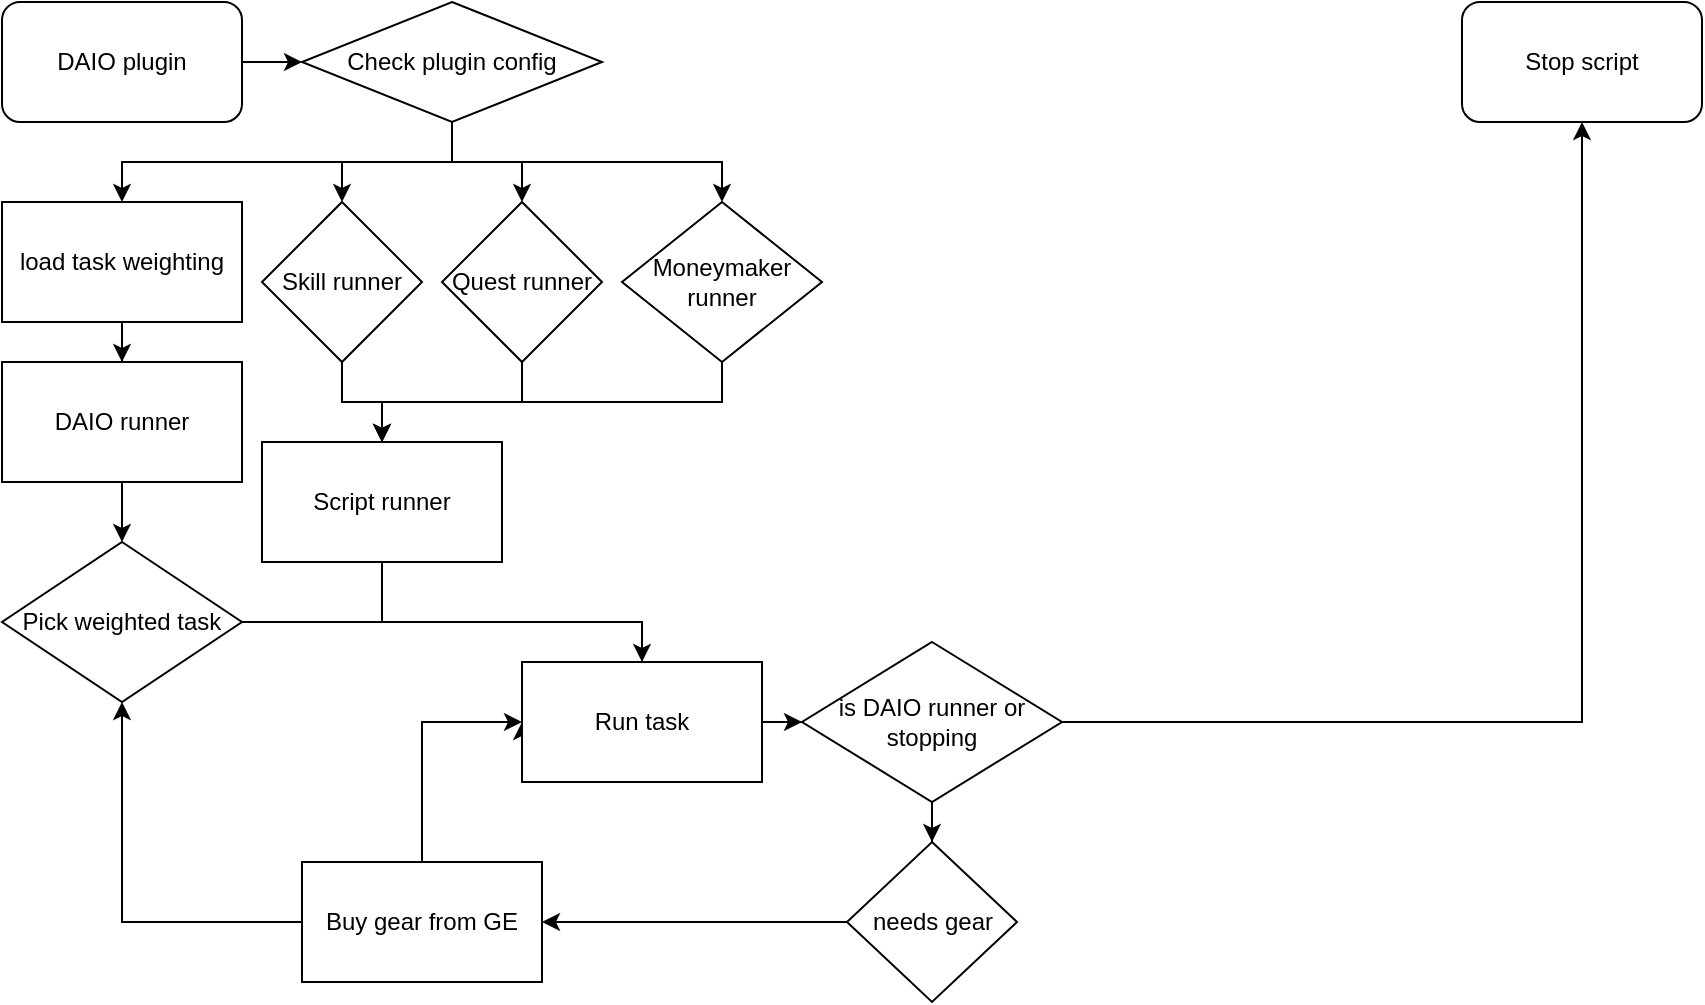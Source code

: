 <mxfile version="21.1.2" type="github">
  <diagram name="Page-1" id="x2y2_aXuHSjhL3LbNnaO">
    <mxGraphModel dx="2714" dy="527" grid="1" gridSize="10" guides="1" tooltips="1" connect="1" arrows="1" fold="1" page="1" pageScale="1" pageWidth="850" pageHeight="1100" math="0" shadow="0">
      <root>
        <mxCell id="0" />
        <mxCell id="1" parent="0" />
        <mxCell id="KNn14G8wZVFXkZip1UnD-5" style="edgeStyle=orthogonalEdgeStyle;rounded=0;orthogonalLoop=1;jettySize=auto;html=1;exitX=1;exitY=0.5;exitDx=0;exitDy=0;" parent="1" source="KNn14G8wZVFXkZip1UnD-2" target="KNn14G8wZVFXkZip1UnD-4" edge="1">
          <mxGeometry relative="1" as="geometry" />
        </mxCell>
        <mxCell id="KNn14G8wZVFXkZip1UnD-2" value="DAIO plugin" style="rounded=1;whiteSpace=wrap;html=1;" parent="1" vertex="1">
          <mxGeometry width="120" height="60" as="geometry" />
        </mxCell>
        <mxCell id="2mqaQFqwIHnYDPSEtiSm-3" style="edgeStyle=orthogonalEdgeStyle;rounded=0;orthogonalLoop=1;jettySize=auto;html=1;" edge="1" parent="1" source="KNn14G8wZVFXkZip1UnD-4" target="2mqaQFqwIHnYDPSEtiSm-1">
          <mxGeometry relative="1" as="geometry">
            <Array as="points">
              <mxPoint x="225" y="80" />
              <mxPoint x="60" y="80" />
            </Array>
          </mxGeometry>
        </mxCell>
        <mxCell id="2mqaQFqwIHnYDPSEtiSm-24" style="edgeStyle=orthogonalEdgeStyle;rounded=0;orthogonalLoop=1;jettySize=auto;html=1;" edge="1" parent="1" source="KNn14G8wZVFXkZip1UnD-4" target="2mqaQFqwIHnYDPSEtiSm-18">
          <mxGeometry relative="1" as="geometry" />
        </mxCell>
        <mxCell id="2mqaQFqwIHnYDPSEtiSm-25" style="edgeStyle=orthogonalEdgeStyle;rounded=0;orthogonalLoop=1;jettySize=auto;html=1;" edge="1" parent="1" source="KNn14G8wZVFXkZip1UnD-4" target="2mqaQFqwIHnYDPSEtiSm-19">
          <mxGeometry relative="1" as="geometry" />
        </mxCell>
        <mxCell id="2mqaQFqwIHnYDPSEtiSm-26" style="edgeStyle=orthogonalEdgeStyle;rounded=0;orthogonalLoop=1;jettySize=auto;html=1;" edge="1" parent="1" source="KNn14G8wZVFXkZip1UnD-4" target="2mqaQFqwIHnYDPSEtiSm-23">
          <mxGeometry relative="1" as="geometry">
            <Array as="points">
              <mxPoint x="225" y="80" />
              <mxPoint x="360" y="80" />
            </Array>
          </mxGeometry>
        </mxCell>
        <mxCell id="KNn14G8wZVFXkZip1UnD-4" value="Check plugin config" style="rhombus;whiteSpace=wrap;html=1;" parent="1" vertex="1">
          <mxGeometry x="150" width="150" height="60" as="geometry" />
        </mxCell>
        <mxCell id="KNn14G8wZVFXkZip1UnD-16" style="edgeStyle=orthogonalEdgeStyle;rounded=0;orthogonalLoop=1;jettySize=auto;html=1;" parent="1" source="KNn14G8wZVFXkZip1UnD-6" target="KNn14G8wZVFXkZip1UnD-15" edge="1">
          <mxGeometry relative="1" as="geometry" />
        </mxCell>
        <mxCell id="KNn14G8wZVFXkZip1UnD-6" value="DAIO runner" style="rounded=0;whiteSpace=wrap;html=1;" parent="1" vertex="1">
          <mxGeometry y="180" width="120" height="60" as="geometry" />
        </mxCell>
        <mxCell id="KNn14G8wZVFXkZip1UnD-22" style="edgeStyle=orthogonalEdgeStyle;rounded=0;orthogonalLoop=1;jettySize=auto;html=1;entryX=0;entryY=0.5;entryDx=0;entryDy=0;" parent="1" source="KNn14G8wZVFXkZip1UnD-15" target="KNn14G8wZVFXkZip1UnD-17" edge="1">
          <mxGeometry relative="1" as="geometry">
            <Array as="points">
              <mxPoint x="320" y="310" />
              <mxPoint x="320" y="390" />
            </Array>
          </mxGeometry>
        </mxCell>
        <mxCell id="KNn14G8wZVFXkZip1UnD-15" value="Pick weighted task" style="rhombus;whiteSpace=wrap;html=1;" parent="1" vertex="1">
          <mxGeometry y="270" width="120" height="80" as="geometry" />
        </mxCell>
        <mxCell id="KNn14G8wZVFXkZip1UnD-24" style="edgeStyle=orthogonalEdgeStyle;rounded=0;orthogonalLoop=1;jettySize=auto;html=1;" parent="1" source="KNn14G8wZVFXkZip1UnD-17" target="2mqaQFqwIHnYDPSEtiSm-4" edge="1">
          <mxGeometry relative="1" as="geometry">
            <mxPoint x="320" y="470" as="targetPoint" />
          </mxGeometry>
        </mxCell>
        <mxCell id="KNn14G8wZVFXkZip1UnD-17" value="Run task" style="rounded=0;whiteSpace=wrap;html=1;" parent="1" vertex="1">
          <mxGeometry x="260" y="330" width="120" height="60" as="geometry" />
        </mxCell>
        <mxCell id="KNn14G8wZVFXkZip1UnD-27" style="edgeStyle=orthogonalEdgeStyle;rounded=0;orthogonalLoop=1;jettySize=auto;html=1;" parent="1" source="2mqaQFqwIHnYDPSEtiSm-4" target="KNn14G8wZVFXkZip1UnD-26" edge="1">
          <mxGeometry relative="1" as="geometry">
            <mxPoint x="400" y="540" as="sourcePoint" />
          </mxGeometry>
        </mxCell>
        <mxCell id="KNn14G8wZVFXkZip1UnD-26" value="Stop script" style="rounded=1;whiteSpace=wrap;html=1;" parent="1" vertex="1">
          <mxGeometry x="730" width="120" height="60" as="geometry" />
        </mxCell>
        <mxCell id="2mqaQFqwIHnYDPSEtiSm-2" style="edgeStyle=orthogonalEdgeStyle;rounded=0;orthogonalLoop=1;jettySize=auto;html=1;" edge="1" parent="1" source="2mqaQFqwIHnYDPSEtiSm-1" target="KNn14G8wZVFXkZip1UnD-6">
          <mxGeometry relative="1" as="geometry" />
        </mxCell>
        <mxCell id="2mqaQFqwIHnYDPSEtiSm-1" value="load task weighting" style="rounded=0;whiteSpace=wrap;html=1;" vertex="1" parent="1">
          <mxGeometry y="100" width="120" height="60" as="geometry" />
        </mxCell>
        <mxCell id="2mqaQFqwIHnYDPSEtiSm-6" style="edgeStyle=orthogonalEdgeStyle;rounded=0;orthogonalLoop=1;jettySize=auto;html=1;" edge="1" parent="1" source="2mqaQFqwIHnYDPSEtiSm-4" target="2mqaQFqwIHnYDPSEtiSm-5">
          <mxGeometry relative="1" as="geometry" />
        </mxCell>
        <mxCell id="2mqaQFqwIHnYDPSEtiSm-4" value="is DAIO runner or stopping" style="rhombus;whiteSpace=wrap;html=1;" vertex="1" parent="1">
          <mxGeometry x="400" y="320" width="130" height="80" as="geometry" />
        </mxCell>
        <mxCell id="2mqaQFqwIHnYDPSEtiSm-8" style="edgeStyle=orthogonalEdgeStyle;rounded=0;orthogonalLoop=1;jettySize=auto;html=1;" edge="1" parent="1" source="2mqaQFqwIHnYDPSEtiSm-5" target="2mqaQFqwIHnYDPSEtiSm-7">
          <mxGeometry relative="1" as="geometry" />
        </mxCell>
        <mxCell id="2mqaQFqwIHnYDPSEtiSm-5" value="needs gear" style="rhombus;whiteSpace=wrap;html=1;" vertex="1" parent="1">
          <mxGeometry x="422.5" y="420" width="85" height="80" as="geometry" />
        </mxCell>
        <mxCell id="2mqaQFqwIHnYDPSEtiSm-9" style="edgeStyle=orthogonalEdgeStyle;rounded=0;orthogonalLoop=1;jettySize=auto;html=1;entryX=0;entryY=0.5;entryDx=0;entryDy=0;" edge="1" parent="1" source="2mqaQFqwIHnYDPSEtiSm-7" target="KNn14G8wZVFXkZip1UnD-17">
          <mxGeometry relative="1" as="geometry" />
        </mxCell>
        <mxCell id="2mqaQFqwIHnYDPSEtiSm-10" style="edgeStyle=orthogonalEdgeStyle;rounded=0;orthogonalLoop=1;jettySize=auto;html=1;" edge="1" parent="1" source="2mqaQFqwIHnYDPSEtiSm-7" target="KNn14G8wZVFXkZip1UnD-15">
          <mxGeometry relative="1" as="geometry" />
        </mxCell>
        <mxCell id="2mqaQFqwIHnYDPSEtiSm-7" value="Buy gear from GE" style="rounded=0;whiteSpace=wrap;html=1;" vertex="1" parent="1">
          <mxGeometry x="150" y="430" width="120" height="60" as="geometry" />
        </mxCell>
        <mxCell id="2mqaQFqwIHnYDPSEtiSm-30" style="edgeStyle=orthogonalEdgeStyle;rounded=0;orthogonalLoop=1;jettySize=auto;html=1;" edge="1" parent="1" source="2mqaQFqwIHnYDPSEtiSm-16" target="KNn14G8wZVFXkZip1UnD-17">
          <mxGeometry relative="1" as="geometry">
            <Array as="points">
              <mxPoint x="190" y="310" />
              <mxPoint x="320" y="310" />
            </Array>
          </mxGeometry>
        </mxCell>
        <mxCell id="2mqaQFqwIHnYDPSEtiSm-16" value="Script runner" style="rounded=0;whiteSpace=wrap;html=1;" vertex="1" parent="1">
          <mxGeometry x="130" y="220" width="120" height="60" as="geometry" />
        </mxCell>
        <mxCell id="2mqaQFqwIHnYDPSEtiSm-27" style="edgeStyle=orthogonalEdgeStyle;rounded=0;orthogonalLoop=1;jettySize=auto;html=1;" edge="1" parent="1" source="2mqaQFqwIHnYDPSEtiSm-18" target="2mqaQFqwIHnYDPSEtiSm-16">
          <mxGeometry relative="1" as="geometry">
            <Array as="points">
              <mxPoint x="170" y="200" />
              <mxPoint x="190" y="200" />
            </Array>
          </mxGeometry>
        </mxCell>
        <mxCell id="2mqaQFqwIHnYDPSEtiSm-18" value="Skill&amp;nbsp;runner" style="rhombus;whiteSpace=wrap;html=1;" vertex="1" parent="1">
          <mxGeometry x="130" y="100" width="80" height="80" as="geometry" />
        </mxCell>
        <mxCell id="2mqaQFqwIHnYDPSEtiSm-28" style="edgeStyle=orthogonalEdgeStyle;rounded=0;orthogonalLoop=1;jettySize=auto;html=1;" edge="1" parent="1" source="2mqaQFqwIHnYDPSEtiSm-19" target="2mqaQFqwIHnYDPSEtiSm-16">
          <mxGeometry relative="1" as="geometry" />
        </mxCell>
        <mxCell id="2mqaQFqwIHnYDPSEtiSm-19" value="Quest runner" style="rhombus;whiteSpace=wrap;html=1;" vertex="1" parent="1">
          <mxGeometry x="220" y="100" width="80" height="80" as="geometry" />
        </mxCell>
        <mxCell id="2mqaQFqwIHnYDPSEtiSm-29" style="edgeStyle=orthogonalEdgeStyle;rounded=0;orthogonalLoop=1;jettySize=auto;html=1;" edge="1" parent="1" source="2mqaQFqwIHnYDPSEtiSm-23" target="2mqaQFqwIHnYDPSEtiSm-16">
          <mxGeometry relative="1" as="geometry">
            <Array as="points">
              <mxPoint x="360" y="200" />
              <mxPoint x="190" y="200" />
            </Array>
          </mxGeometry>
        </mxCell>
        <mxCell id="2mqaQFqwIHnYDPSEtiSm-23" value="Moneymaker runner" style="rhombus;whiteSpace=wrap;html=1;" vertex="1" parent="1">
          <mxGeometry x="310" y="100" width="100" height="80" as="geometry" />
        </mxCell>
      </root>
    </mxGraphModel>
  </diagram>
</mxfile>
